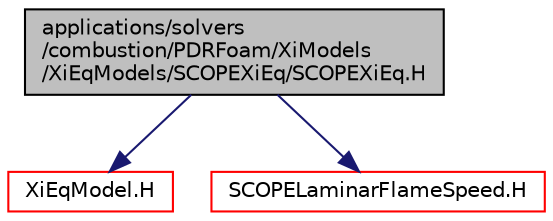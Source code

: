 digraph "applications/solvers/combustion/PDRFoam/XiModels/XiEqModels/SCOPEXiEq/SCOPEXiEq.H"
{
  bgcolor="transparent";
  edge [fontname="Helvetica",fontsize="10",labelfontname="Helvetica",labelfontsize="10"];
  node [fontname="Helvetica",fontsize="10",shape=record];
  Node1 [label="applications/solvers\l/combustion/PDRFoam/XiModels\l/XiEqModels/SCOPEXiEq/SCOPEXiEq.H",height=0.2,width=0.4,color="black", fillcolor="grey75", style="filled", fontcolor="black"];
  Node1 -> Node2 [color="midnightblue",fontsize="10",style="solid",fontname="Helvetica"];
  Node2 [label="XiEqModel.H",height=0.2,width=0.4,color="red",URL="$a03189.html"];
  Node1 -> Node3 [color="midnightblue",fontsize="10",style="solid",fontname="Helvetica"];
  Node3 [label="SCOPELaminarFlameSpeed.H",height=0.2,width=0.4,color="red",URL="$a03157.html"];
}
